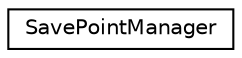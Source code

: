 digraph "Graphical Class Hierarchy"
{
 // LATEX_PDF_SIZE
  edge [fontname="Helvetica",fontsize="10",labelfontname="Helvetica",labelfontsize="10"];
  node [fontname="Helvetica",fontsize="10",shape=record];
  rankdir="LR";
  Node0 [label="SavePointManager",height=0.2,width=0.4,color="black", fillcolor="white", style="filled",URL="$classSavePointManager.html",tooltip="Caretaker class that manages SavePoint instances for CityContext."];
}
